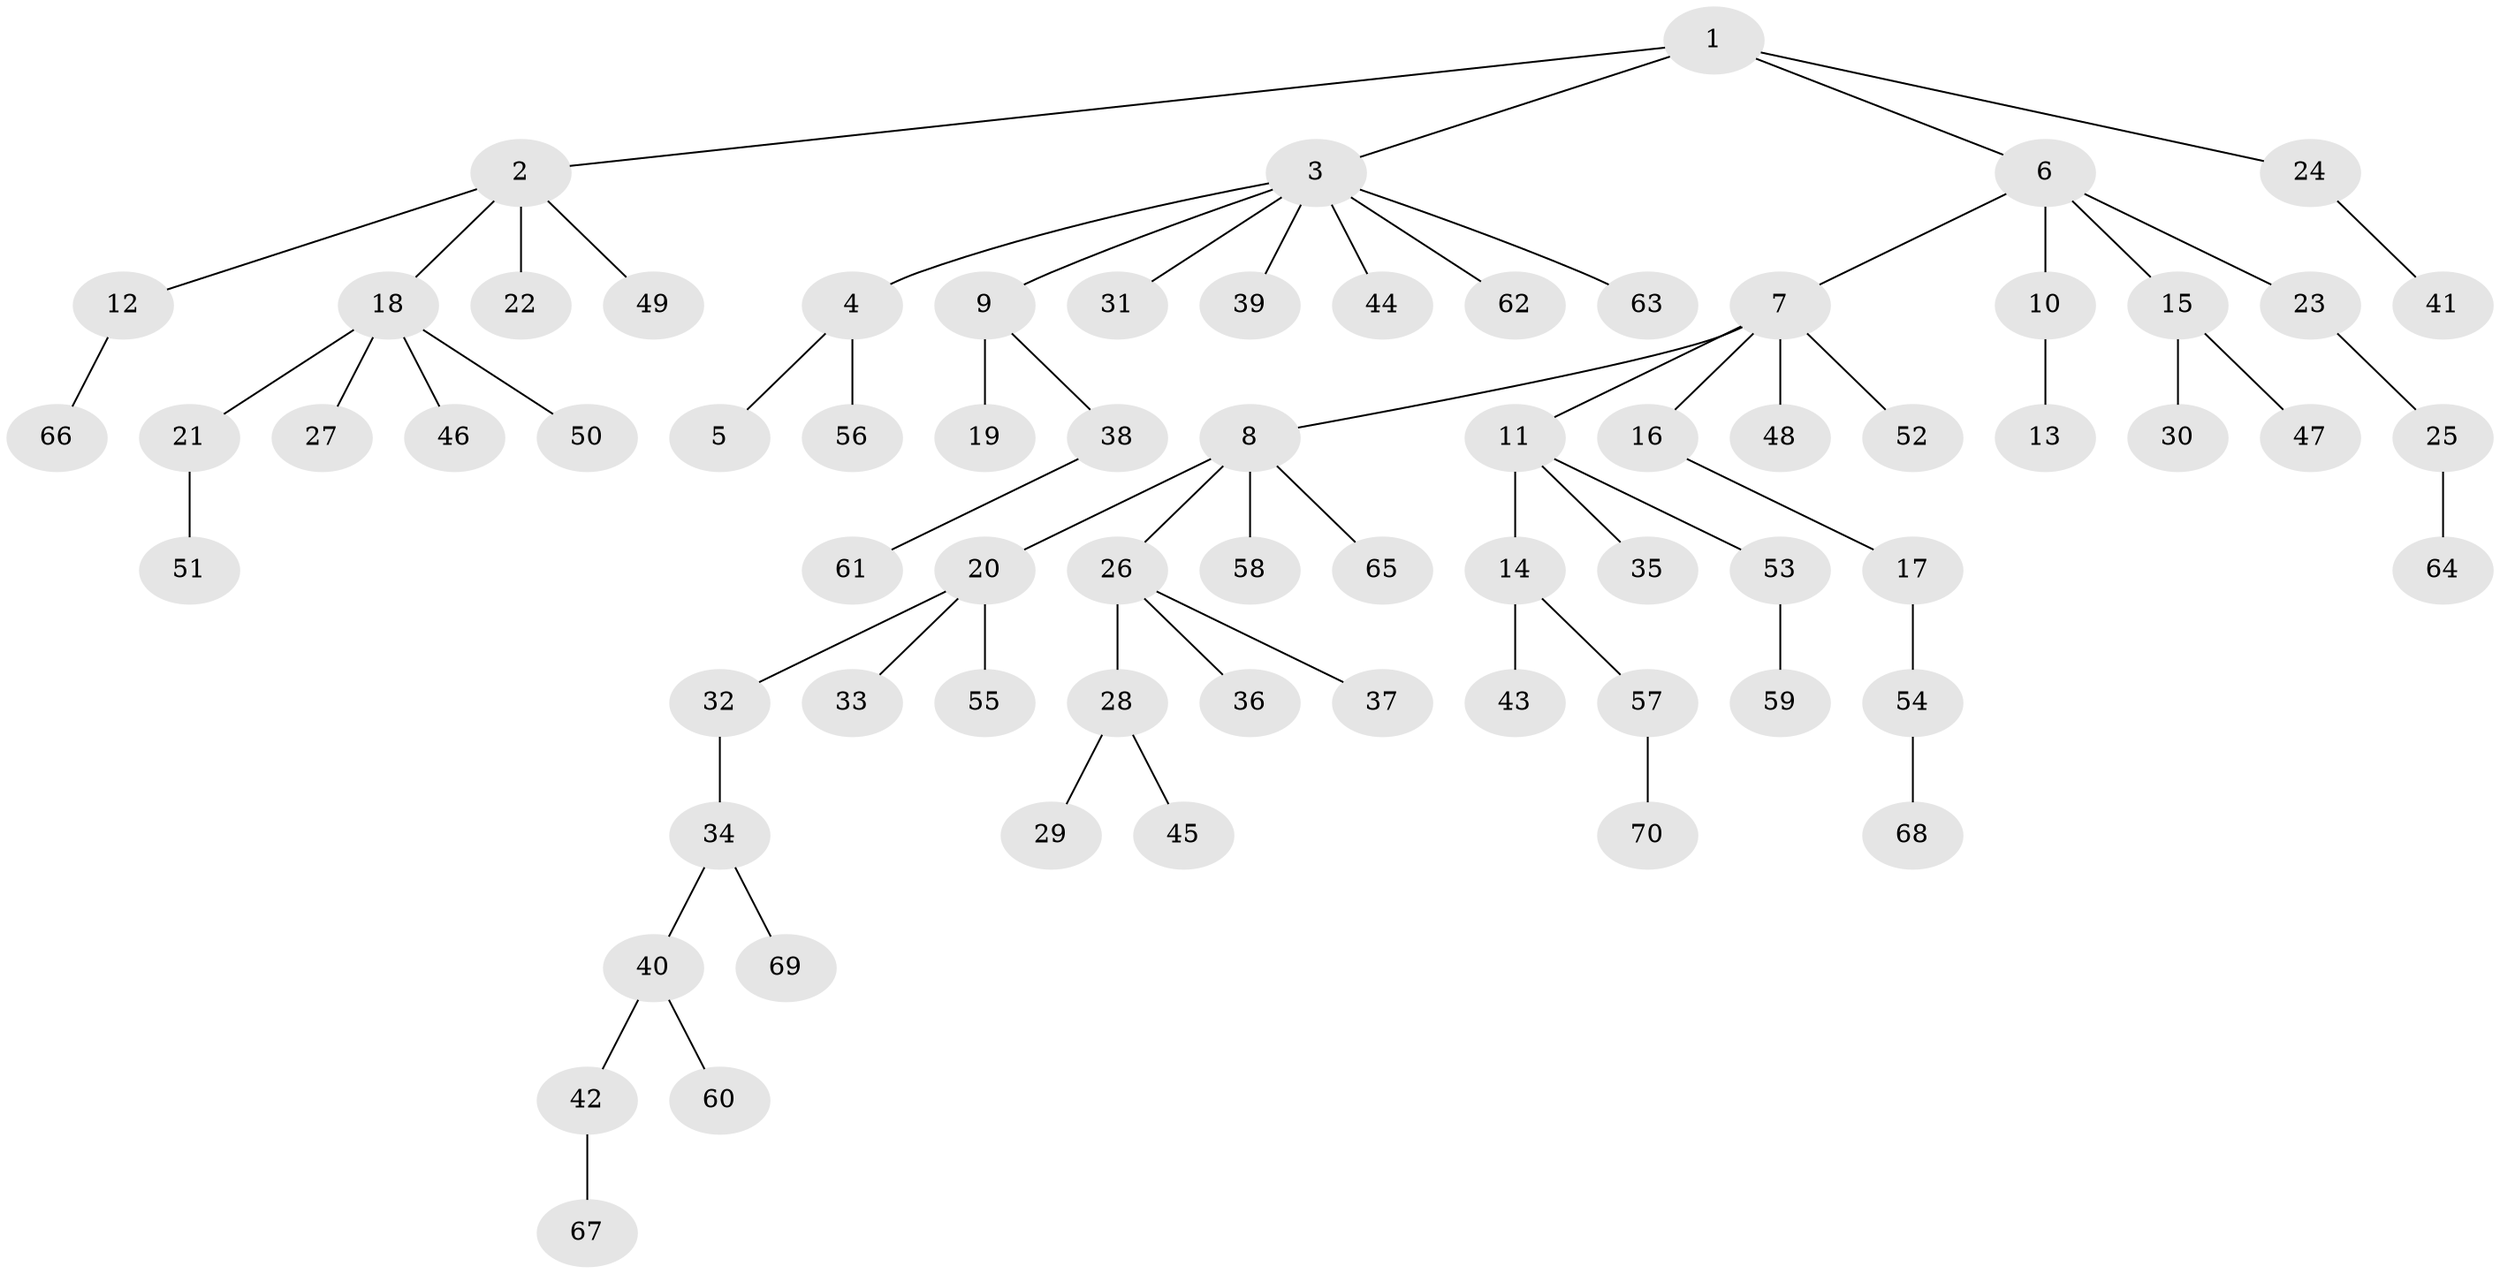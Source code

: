 // coarse degree distribution, {7: 0.044444444444444446, 4: 0.044444444444444446, 2: 0.2, 9: 0.022222222222222223, 1: 0.6, 3: 0.08888888888888889}
// Generated by graph-tools (version 1.1) at 2025/42/03/06/25 10:42:04]
// undirected, 70 vertices, 69 edges
graph export_dot {
graph [start="1"]
  node [color=gray90,style=filled];
  1;
  2;
  3;
  4;
  5;
  6;
  7;
  8;
  9;
  10;
  11;
  12;
  13;
  14;
  15;
  16;
  17;
  18;
  19;
  20;
  21;
  22;
  23;
  24;
  25;
  26;
  27;
  28;
  29;
  30;
  31;
  32;
  33;
  34;
  35;
  36;
  37;
  38;
  39;
  40;
  41;
  42;
  43;
  44;
  45;
  46;
  47;
  48;
  49;
  50;
  51;
  52;
  53;
  54;
  55;
  56;
  57;
  58;
  59;
  60;
  61;
  62;
  63;
  64;
  65;
  66;
  67;
  68;
  69;
  70;
  1 -- 2;
  1 -- 3;
  1 -- 6;
  1 -- 24;
  2 -- 12;
  2 -- 18;
  2 -- 22;
  2 -- 49;
  3 -- 4;
  3 -- 9;
  3 -- 31;
  3 -- 39;
  3 -- 44;
  3 -- 62;
  3 -- 63;
  4 -- 5;
  4 -- 56;
  6 -- 7;
  6 -- 10;
  6 -- 15;
  6 -- 23;
  7 -- 8;
  7 -- 11;
  7 -- 16;
  7 -- 48;
  7 -- 52;
  8 -- 20;
  8 -- 26;
  8 -- 58;
  8 -- 65;
  9 -- 19;
  9 -- 38;
  10 -- 13;
  11 -- 14;
  11 -- 35;
  11 -- 53;
  12 -- 66;
  14 -- 43;
  14 -- 57;
  15 -- 30;
  15 -- 47;
  16 -- 17;
  17 -- 54;
  18 -- 21;
  18 -- 27;
  18 -- 46;
  18 -- 50;
  20 -- 32;
  20 -- 33;
  20 -- 55;
  21 -- 51;
  23 -- 25;
  24 -- 41;
  25 -- 64;
  26 -- 28;
  26 -- 36;
  26 -- 37;
  28 -- 29;
  28 -- 45;
  32 -- 34;
  34 -- 40;
  34 -- 69;
  38 -- 61;
  40 -- 42;
  40 -- 60;
  42 -- 67;
  53 -- 59;
  54 -- 68;
  57 -- 70;
}
